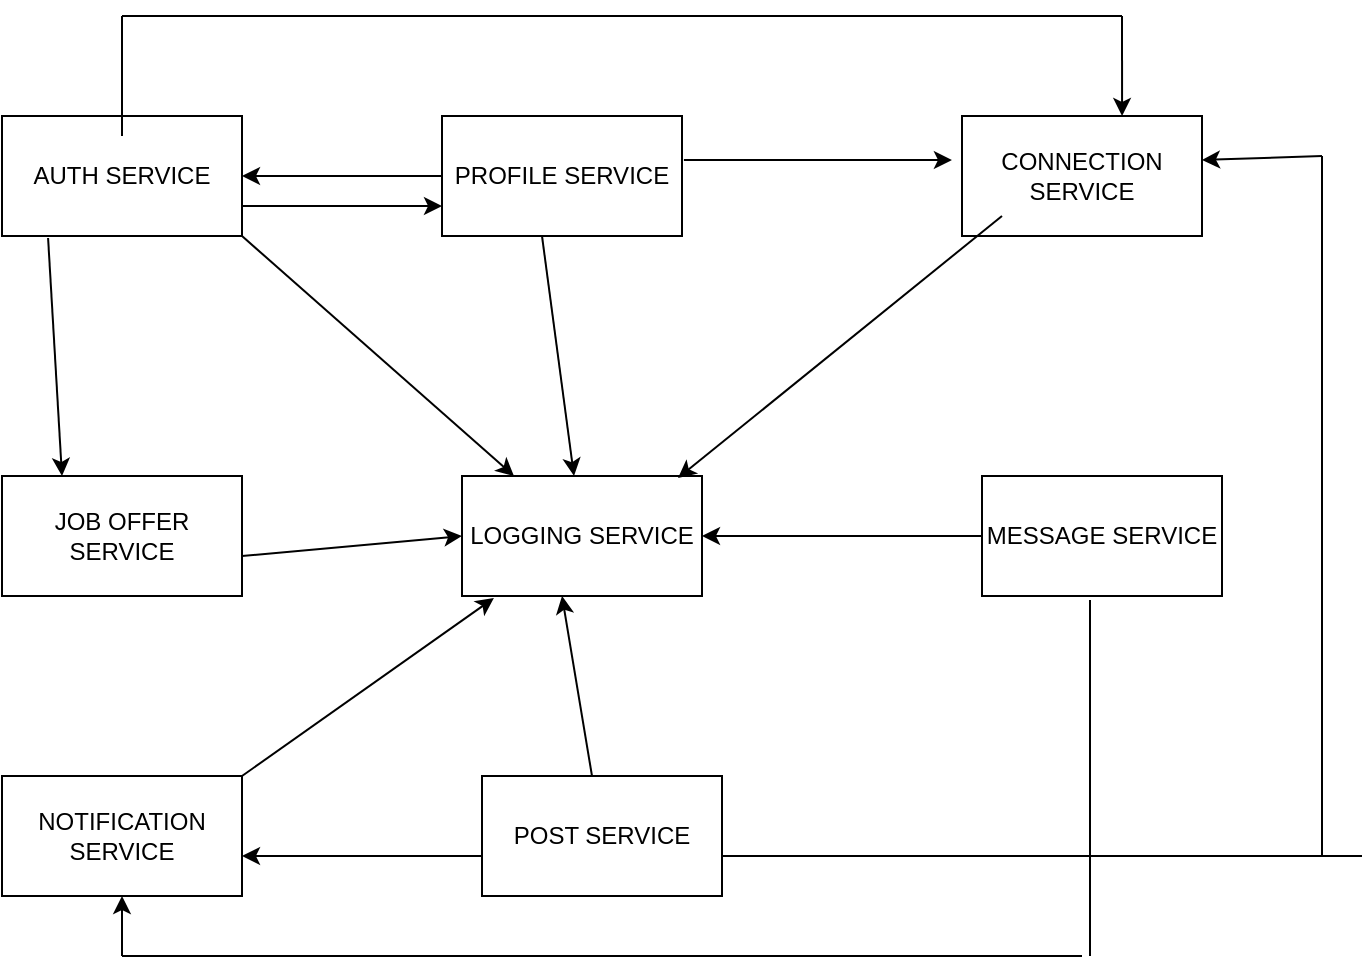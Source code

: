 <mxfile version="20.0.1" type="device"><diagram id="Cxk30EWS76cY42Ltvcp2" name="Page-1"><mxGraphModel dx="868" dy="450" grid="1" gridSize="10" guides="1" tooltips="1" connect="1" arrows="1" fold="1" page="1" pageScale="1" pageWidth="850" pageHeight="1100" math="0" shadow="0"><root><mxCell id="0"/><mxCell id="1" parent="0"/><mxCell id="KklbjFirMVRt0CKzJrUm-1" value="AUTH SERVICE" style="rounded=0;whiteSpace=wrap;html=1;" vertex="1" parent="1"><mxGeometry x="120" y="180" width="120" height="60" as="geometry"/></mxCell><mxCell id="KklbjFirMVRt0CKzJrUm-2" value="PROFILE SERVICE" style="rounded=0;whiteSpace=wrap;html=1;" vertex="1" parent="1"><mxGeometry x="340" y="180" width="120" height="60" as="geometry"/></mxCell><mxCell id="KklbjFirMVRt0CKzJrUm-3" value="CONNECTION SERVICE" style="rounded=0;whiteSpace=wrap;html=1;" vertex="1" parent="1"><mxGeometry x="600" y="180" width="120" height="60" as="geometry"/></mxCell><mxCell id="KklbjFirMVRt0CKzJrUm-4" value="JOB OFFER SERVICE" style="rounded=0;whiteSpace=wrap;html=1;" vertex="1" parent="1"><mxGeometry x="120" y="360" width="120" height="60" as="geometry"/></mxCell><mxCell id="KklbjFirMVRt0CKzJrUm-5" value="LOGGING SERVICE&lt;br&gt;" style="rounded=0;whiteSpace=wrap;html=1;" vertex="1" parent="1"><mxGeometry x="350" y="360" width="120" height="60" as="geometry"/></mxCell><mxCell id="KklbjFirMVRt0CKzJrUm-8" value="MESSAGE SERVICE" style="rounded=0;whiteSpace=wrap;html=1;" vertex="1" parent="1"><mxGeometry x="610" y="360" width="120" height="60" as="geometry"/></mxCell><mxCell id="KklbjFirMVRt0CKzJrUm-9" value="NOTIFICATION SERVICE" style="rounded=0;whiteSpace=wrap;html=1;" vertex="1" parent="1"><mxGeometry x="120" y="510" width="120" height="60" as="geometry"/></mxCell><mxCell id="KklbjFirMVRt0CKzJrUm-10" value="POST SERVICE" style="rounded=0;whiteSpace=wrap;html=1;" vertex="1" parent="1"><mxGeometry x="360" y="510" width="120" height="60" as="geometry"/></mxCell><mxCell id="KklbjFirMVRt0CKzJrUm-12" value="" style="endArrow=classic;html=1;rounded=0;exitX=1;exitY=1;exitDx=0;exitDy=0;" edge="1" parent="1" source="KklbjFirMVRt0CKzJrUm-1" target="KklbjFirMVRt0CKzJrUm-5"><mxGeometry width="50" height="50" relative="1" as="geometry"><mxPoint x="400" y="380" as="sourcePoint"/><mxPoint x="450" y="330" as="targetPoint"/></mxGeometry></mxCell><mxCell id="KklbjFirMVRt0CKzJrUm-13" value="" style="endArrow=classic;html=1;rounded=0;exitX=1;exitY=1;exitDx=0;exitDy=0;" edge="1" parent="1" target="KklbjFirMVRt0CKzJrUm-5"><mxGeometry width="50" height="50" relative="1" as="geometry"><mxPoint x="390" y="240" as="sourcePoint"/><mxPoint x="526" y="360" as="targetPoint"/></mxGeometry></mxCell><mxCell id="KklbjFirMVRt0CKzJrUm-14" value="" style="endArrow=classic;html=1;rounded=0;exitX=1;exitY=1;exitDx=0;exitDy=0;entryX=0.9;entryY=0.017;entryDx=0;entryDy=0;entryPerimeter=0;" edge="1" parent="1" target="KklbjFirMVRt0CKzJrUm-5"><mxGeometry width="50" height="50" relative="1" as="geometry"><mxPoint x="620" y="230" as="sourcePoint"/><mxPoint x="636" y="350" as="targetPoint"/></mxGeometry></mxCell><mxCell id="KklbjFirMVRt0CKzJrUm-15" value="" style="endArrow=classic;html=1;rounded=0;entryX=1;entryY=0.5;entryDx=0;entryDy=0;" edge="1" parent="1" source="KklbjFirMVRt0CKzJrUm-8" target="KklbjFirMVRt0CKzJrUm-5"><mxGeometry width="50" height="50" relative="1" as="geometry"><mxPoint x="630" y="240" as="sourcePoint"/><mxPoint x="468" y="371.02" as="targetPoint"/></mxGeometry></mxCell><mxCell id="KklbjFirMVRt0CKzJrUm-16" value="" style="endArrow=classic;html=1;rounded=0;entryX=1;entryY=0.5;entryDx=0;entryDy=0;" edge="1" parent="1" source="KklbjFirMVRt0CKzJrUm-10"><mxGeometry width="50" height="50" relative="1" as="geometry"><mxPoint x="540" y="420" as="sourcePoint"/><mxPoint x="400" y="420" as="targetPoint"/></mxGeometry></mxCell><mxCell id="KklbjFirMVRt0CKzJrUm-18" value="" style="endArrow=classic;html=1;rounded=0;entryX=0.133;entryY=1.017;entryDx=0;entryDy=0;entryPerimeter=0;" edge="1" parent="1" target="KklbjFirMVRt0CKzJrUm-5"><mxGeometry width="50" height="50" relative="1" as="geometry"><mxPoint x="240" y="510" as="sourcePoint"/><mxPoint x="290" y="460" as="targetPoint"/></mxGeometry></mxCell><mxCell id="KklbjFirMVRt0CKzJrUm-19" value="" style="endArrow=classic;html=1;rounded=0;entryX=0;entryY=0.5;entryDx=0;entryDy=0;" edge="1" parent="1" target="KklbjFirMVRt0CKzJrUm-5"><mxGeometry width="50" height="50" relative="1" as="geometry"><mxPoint x="240" y="400" as="sourcePoint"/><mxPoint x="290" y="350" as="targetPoint"/></mxGeometry></mxCell><mxCell id="KklbjFirMVRt0CKzJrUm-21" value="" style="endArrow=none;html=1;rounded=0;" edge="1" parent="1"><mxGeometry width="50" height="50" relative="1" as="geometry"><mxPoint x="480" y="550" as="sourcePoint"/><mxPoint x="800" y="550" as="targetPoint"/></mxGeometry></mxCell><mxCell id="KklbjFirMVRt0CKzJrUm-22" value="" style="endArrow=none;html=1;rounded=0;" edge="1" parent="1"><mxGeometry width="50" height="50" relative="1" as="geometry"><mxPoint x="780" y="550" as="sourcePoint"/><mxPoint x="780" y="200" as="targetPoint"/></mxGeometry></mxCell><mxCell id="KklbjFirMVRt0CKzJrUm-23" value="" style="endArrow=classic;html=1;rounded=0;entryX=1;entryY=0.367;entryDx=0;entryDy=0;entryPerimeter=0;" edge="1" parent="1" target="KklbjFirMVRt0CKzJrUm-3"><mxGeometry width="50" height="50" relative="1" as="geometry"><mxPoint x="780" y="200" as="sourcePoint"/><mxPoint x="830" y="150" as="targetPoint"/></mxGeometry></mxCell><mxCell id="KklbjFirMVRt0CKzJrUm-25" value="" style="endArrow=classic;html=1;rounded=0;entryX=1;entryY=0.5;entryDx=0;entryDy=0;exitX=0;exitY=0.5;exitDx=0;exitDy=0;" edge="1" parent="1" source="KklbjFirMVRt0CKzJrUm-2" target="KklbjFirMVRt0CKzJrUm-1"><mxGeometry width="50" height="50" relative="1" as="geometry"><mxPoint x="400" y="400" as="sourcePoint"/><mxPoint x="450" y="350" as="targetPoint"/></mxGeometry></mxCell><mxCell id="KklbjFirMVRt0CKzJrUm-26" value="" style="endArrow=classic;html=1;rounded=0;exitX=1;exitY=0.75;exitDx=0;exitDy=0;entryX=0;entryY=0.75;entryDx=0;entryDy=0;" edge="1" parent="1" source="KklbjFirMVRt0CKzJrUm-1" target="KklbjFirMVRt0CKzJrUm-2"><mxGeometry width="50" height="50" relative="1" as="geometry"><mxPoint x="400" y="400" as="sourcePoint"/><mxPoint x="450" y="350" as="targetPoint"/></mxGeometry></mxCell><mxCell id="KklbjFirMVRt0CKzJrUm-27" value="" style="endArrow=classic;html=1;rounded=0;exitX=0.192;exitY=1.017;exitDx=0;exitDy=0;exitPerimeter=0;entryX=0.25;entryY=0;entryDx=0;entryDy=0;" edge="1" parent="1" source="KklbjFirMVRt0CKzJrUm-1" target="KklbjFirMVRt0CKzJrUm-4"><mxGeometry width="50" height="50" relative="1" as="geometry"><mxPoint x="400" y="400" as="sourcePoint"/><mxPoint x="450" y="350" as="targetPoint"/></mxGeometry></mxCell><mxCell id="KklbjFirMVRt0CKzJrUm-29" value="" style="endArrow=none;html=1;rounded=0;" edge="1" parent="1"><mxGeometry width="50" height="50" relative="1" as="geometry"><mxPoint x="180" y="190" as="sourcePoint"/><mxPoint x="180" y="130" as="targetPoint"/></mxGeometry></mxCell><mxCell id="KklbjFirMVRt0CKzJrUm-30" value="" style="endArrow=none;html=1;rounded=0;" edge="1" parent="1"><mxGeometry width="50" height="50" relative="1" as="geometry"><mxPoint x="180" y="130" as="sourcePoint"/><mxPoint x="680" y="130" as="targetPoint"/></mxGeometry></mxCell><mxCell id="KklbjFirMVRt0CKzJrUm-31" value="" style="endArrow=classic;html=1;rounded=0;entryX=0.667;entryY=0;entryDx=0;entryDy=0;entryPerimeter=0;" edge="1" parent="1" target="KklbjFirMVRt0CKzJrUm-3"><mxGeometry width="50" height="50" relative="1" as="geometry"><mxPoint x="680" y="130" as="sourcePoint"/><mxPoint x="730" y="80" as="targetPoint"/></mxGeometry></mxCell><mxCell id="KklbjFirMVRt0CKzJrUm-32" value="" style="endArrow=classic;html=1;rounded=0;entryX=-0.042;entryY=0.367;entryDx=0;entryDy=0;entryPerimeter=0;exitX=1.008;exitY=0.367;exitDx=0;exitDy=0;exitPerimeter=0;" edge="1" parent="1" source="KklbjFirMVRt0CKzJrUm-2" target="KklbjFirMVRt0CKzJrUm-3"><mxGeometry width="50" height="50" relative="1" as="geometry"><mxPoint x="400" y="330" as="sourcePoint"/><mxPoint x="450" y="280" as="targetPoint"/></mxGeometry></mxCell><mxCell id="KklbjFirMVRt0CKzJrUm-34" value="" style="endArrow=none;html=1;rounded=0;entryX=0.45;entryY=1.033;entryDx=0;entryDy=0;entryPerimeter=0;" edge="1" parent="1" target="KklbjFirMVRt0CKzJrUm-8"><mxGeometry width="50" height="50" relative="1" as="geometry"><mxPoint x="664" y="600" as="sourcePoint"/><mxPoint x="450" y="370" as="targetPoint"/></mxGeometry></mxCell><mxCell id="KklbjFirMVRt0CKzJrUm-35" value="" style="endArrow=none;html=1;rounded=0;" edge="1" parent="1"><mxGeometry width="50" height="50" relative="1" as="geometry"><mxPoint x="180" y="600" as="sourcePoint"/><mxPoint x="660" y="600" as="targetPoint"/></mxGeometry></mxCell><mxCell id="KklbjFirMVRt0CKzJrUm-36" value="" style="endArrow=classic;html=1;rounded=0;entryX=0.5;entryY=1;entryDx=0;entryDy=0;" edge="1" parent="1" target="KklbjFirMVRt0CKzJrUm-9"><mxGeometry width="50" height="50" relative="1" as="geometry"><mxPoint x="180" y="600" as="sourcePoint"/><mxPoint x="230" y="550" as="targetPoint"/></mxGeometry></mxCell><mxCell id="KklbjFirMVRt0CKzJrUm-37" value="" style="endArrow=classic;html=1;rounded=0;" edge="1" parent="1"><mxGeometry width="50" height="50" relative="1" as="geometry"><mxPoint x="360" y="550" as="sourcePoint"/><mxPoint x="240" y="550" as="targetPoint"/></mxGeometry></mxCell></root></mxGraphModel></diagram></mxfile>